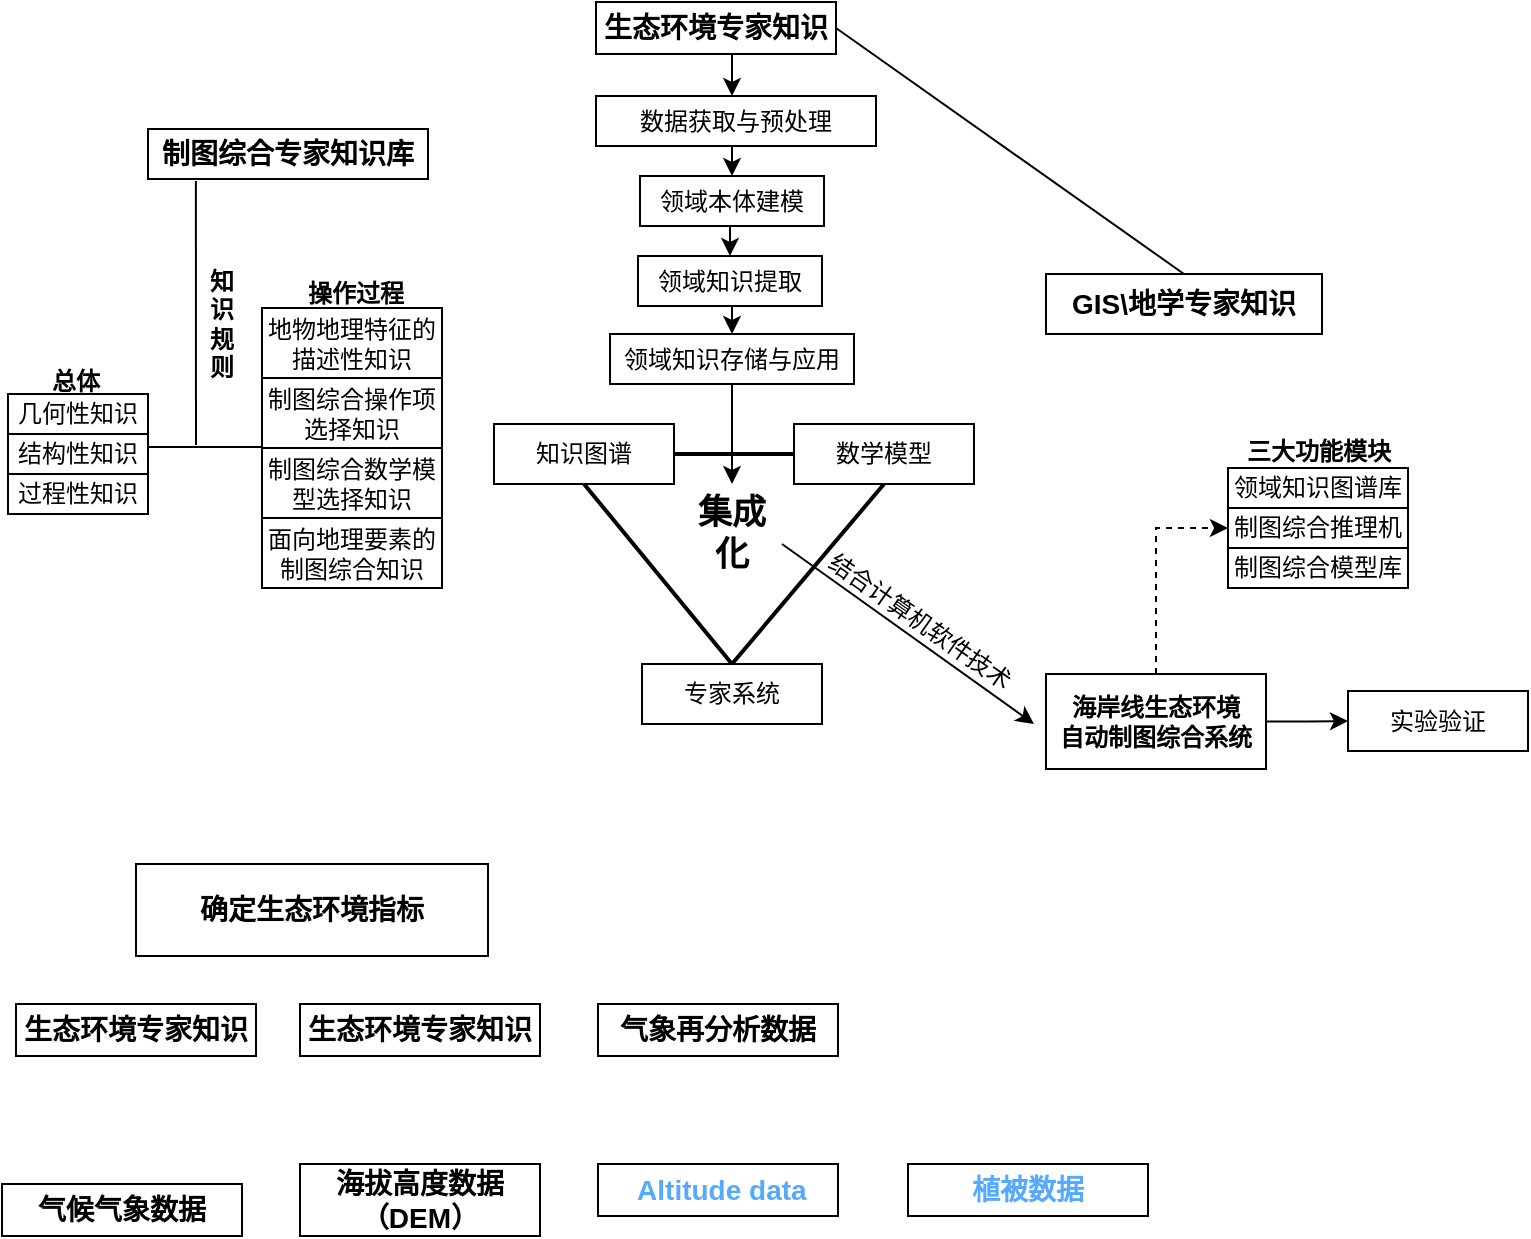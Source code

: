 <mxfile version="17.2.4" type="github">
  <diagram id="f9nh2O67XRx1jlFNAtA9" name="Page-1">
    <mxGraphModel dx="1422" dy="762" grid="1" gridSize="10" guides="1" tooltips="1" connect="1" arrows="1" fold="1" page="1" pageScale="1" pageWidth="827" pageHeight="1169" math="0" shadow="0">
      <root>
        <mxCell id="0" />
        <mxCell id="1" parent="0" />
        <mxCell id="btXaNMShb-G69O60CwIR-1" value="知识图谱" style="rounded=0;whiteSpace=wrap;html=1;" parent="1" vertex="1">
          <mxGeometry x="273" y="230" width="90" height="30" as="geometry" />
        </mxCell>
        <mxCell id="btXaNMShb-G69O60CwIR-2" value="数学模型" style="rounded=0;whiteSpace=wrap;html=1;" parent="1" vertex="1">
          <mxGeometry x="423" y="230" width="90" height="30" as="geometry" />
        </mxCell>
        <mxCell id="btXaNMShb-G69O60CwIR-3" value="专家系统" style="rounded=0;whiteSpace=wrap;html=1;" parent="1" vertex="1">
          <mxGeometry x="347" y="350" width="90" height="30" as="geometry" />
        </mxCell>
        <mxCell id="btXaNMShb-G69O60CwIR-5" value="&lt;span style=&quot;font-size: 10.5pt&quot;&gt;GIS\地学专家知识&lt;/span&gt;" style="rounded=0;whiteSpace=wrap;html=1;fontStyle=1" parent="1" vertex="1">
          <mxGeometry x="549" y="155" width="138" height="30" as="geometry" />
        </mxCell>
        <mxCell id="btXaNMShb-G69O60CwIR-6" value="&lt;span style=&quot;font-size: 10.5pt&quot;&gt;制图综合专家知识库&lt;/span&gt;" style="rounded=0;whiteSpace=wrap;html=1;fontStyle=1" parent="1" vertex="1">
          <mxGeometry x="100" y="82.5" width="140" height="25" as="geometry" />
        </mxCell>
        <mxCell id="btXaNMShb-G69O60CwIR-8" value="&lt;b style=&quot;font-size: 17px;&quot;&gt;集成化&lt;/b&gt;" style="text;html=1;strokeColor=none;fillColor=none;align=center;verticalAlign=middle;whiteSpace=wrap;rounded=0;dashed=1;fontSize=17;" parent="1" vertex="1">
          <mxGeometry x="367" y="275" width="50" height="20" as="geometry" />
        </mxCell>
        <mxCell id="btXaNMShb-G69O60CwIR-56" style="edgeStyle=orthogonalEdgeStyle;rounded=0;orthogonalLoop=1;jettySize=auto;html=1;exitX=0.5;exitY=1;exitDx=0;exitDy=0;entryX=0.5;entryY=0;entryDx=0;entryDy=0;fontSize=12;" parent="1" edge="1">
          <mxGeometry relative="1" as="geometry">
            <mxPoint x="389" y="45" as="sourcePoint" />
            <mxPoint x="392" y="66" as="targetPoint" />
          </mxGeometry>
        </mxCell>
        <mxCell id="btXaNMShb-G69O60CwIR-10" value="&lt;span style=&quot;font-size: 10.5pt&quot;&gt;生态环境专家知识&lt;/span&gt;" style="rounded=0;whiteSpace=wrap;html=1;fontStyle=1" parent="1" vertex="1">
          <mxGeometry x="324" y="19" width="120" height="26" as="geometry" />
        </mxCell>
        <mxCell id="btXaNMShb-G69O60CwIR-11" value="" style="endArrow=none;html=1;strokeWidth=2;rounded=0;exitX=0.5;exitY=1;exitDx=0;exitDy=0;entryX=0.5;entryY=0;entryDx=0;entryDy=0;" parent="1" source="btXaNMShb-G69O60CwIR-1" target="btXaNMShb-G69O60CwIR-3" edge="1">
          <mxGeometry width="50" height="50" relative="1" as="geometry">
            <mxPoint x="303" y="400" as="sourcePoint" />
            <mxPoint x="353" y="350" as="targetPoint" />
          </mxGeometry>
        </mxCell>
        <mxCell id="btXaNMShb-G69O60CwIR-12" value="" style="endArrow=none;html=1;strokeWidth=2;rounded=0;exitX=1;exitY=0.5;exitDx=0;exitDy=0;entryX=0;entryY=0.5;entryDx=0;entryDy=0;" parent="1" source="btXaNMShb-G69O60CwIR-1" target="btXaNMShb-G69O60CwIR-2" edge="1">
          <mxGeometry width="50" height="50" relative="1" as="geometry">
            <mxPoint x="328" y="270" as="sourcePoint" />
            <mxPoint x="402" y="360" as="targetPoint" />
          </mxGeometry>
        </mxCell>
        <mxCell id="btXaNMShb-G69O60CwIR-13" value="" style="endArrow=none;html=1;strokeWidth=2;rounded=0;exitX=0.5;exitY=1;exitDx=0;exitDy=0;entryX=0.5;entryY=0;entryDx=0;entryDy=0;" parent="1" source="btXaNMShb-G69O60CwIR-2" target="btXaNMShb-G69O60CwIR-3" edge="1">
          <mxGeometry width="50" height="50" relative="1" as="geometry">
            <mxPoint x="328" y="270" as="sourcePoint" />
            <mxPoint x="402" y="360" as="targetPoint" />
          </mxGeometry>
        </mxCell>
        <mxCell id="btXaNMShb-G69O60CwIR-26" style="edgeStyle=orthogonalEdgeStyle;rounded=0;orthogonalLoop=1;jettySize=auto;html=1;exitX=1;exitY=0.5;exitDx=0;exitDy=0;entryX=0;entryY=0.5;entryDx=0;entryDy=0;fontSize=12;" parent="1" source="btXaNMShb-G69O60CwIR-14" target="btXaNMShb-G69O60CwIR-25" edge="1">
          <mxGeometry relative="1" as="geometry" />
        </mxCell>
        <mxCell id="btXaNMShb-G69O60CwIR-43" style="edgeStyle=orthogonalEdgeStyle;rounded=0;orthogonalLoop=1;jettySize=auto;html=1;exitX=0.5;exitY=0;exitDx=0;exitDy=0;entryX=0;entryY=0.5;entryDx=0;entryDy=0;fontSize=12;dashed=1;" parent="1" source="btXaNMShb-G69O60CwIR-14" target="btXaNMShb-G69O60CwIR-38" edge="1">
          <mxGeometry relative="1" as="geometry" />
        </mxCell>
        <mxCell id="btXaNMShb-G69O60CwIR-14" value="海岸线生态环境&lt;br&gt;自动制图综合系统" style="rounded=0;whiteSpace=wrap;html=1;fontStyle=1" parent="1" vertex="1">
          <mxGeometry x="549" y="355" width="110" height="47.5" as="geometry" />
        </mxCell>
        <mxCell id="btXaNMShb-G69O60CwIR-15" value="几何性知识" style="rounded=0;whiteSpace=wrap;html=1;" parent="1" vertex="1">
          <mxGeometry x="30" y="215" width="70" height="20" as="geometry" />
        </mxCell>
        <mxCell id="btXaNMShb-G69O60CwIR-16" value="结构性知识" style="rounded=0;whiteSpace=wrap;html=1;" parent="1" vertex="1">
          <mxGeometry x="30" y="235" width="70" height="20" as="geometry" />
        </mxCell>
        <mxCell id="btXaNMShb-G69O60CwIR-17" value="过程性知识" style="rounded=0;whiteSpace=wrap;html=1;" parent="1" vertex="1">
          <mxGeometry x="30" y="255" width="70" height="20" as="geometry" />
        </mxCell>
        <mxCell id="btXaNMShb-G69O60CwIR-18" value="地物地理特征的描述性知识" style="rounded=0;whiteSpace=wrap;html=1;" parent="1" vertex="1">
          <mxGeometry x="157" y="172" width="90" height="35" as="geometry" />
        </mxCell>
        <mxCell id="btXaNMShb-G69O60CwIR-20" value="制图综合操作项选择知识" style="rounded=0;whiteSpace=wrap;html=1;" parent="1" vertex="1">
          <mxGeometry x="157" y="207" width="90" height="35" as="geometry" />
        </mxCell>
        <mxCell id="btXaNMShb-G69O60CwIR-21" value="制图综合数学模型选择知识" style="rounded=0;whiteSpace=wrap;html=1;" parent="1" vertex="1">
          <mxGeometry x="157" y="242" width="90" height="35" as="geometry" />
        </mxCell>
        <mxCell id="btXaNMShb-G69O60CwIR-22" value="面向地理要素的制图综合知识" style="rounded=0;whiteSpace=wrap;html=1;" parent="1" vertex="1">
          <mxGeometry x="157" y="277" width="90" height="35" as="geometry" />
        </mxCell>
        <mxCell id="btXaNMShb-G69O60CwIR-23" value="" style="endArrow=classic;html=1;rounded=0;fontSize=17;exitX=1;exitY=0.75;exitDx=0;exitDy=0;" parent="1" source="btXaNMShb-G69O60CwIR-8" edge="1">
          <mxGeometry width="50" height="50" relative="1" as="geometry">
            <mxPoint x="303" y="280" as="sourcePoint" />
            <mxPoint x="543" y="380" as="targetPoint" />
          </mxGeometry>
        </mxCell>
        <mxCell id="btXaNMShb-G69O60CwIR-24" value="结合计算机软件技术" style="text;html=1;strokeColor=none;fillColor=none;align=center;verticalAlign=middle;whiteSpace=wrap;rounded=0;dashed=1;fontSize=12;rotation=35;" parent="1" vertex="1">
          <mxGeometry x="423" y="314" width="126" height="30" as="geometry" />
        </mxCell>
        <mxCell id="btXaNMShb-G69O60CwIR-25" value="实验验证" style="rounded=0;whiteSpace=wrap;html=1;" parent="1" vertex="1">
          <mxGeometry x="700" y="363.5" width="90" height="30" as="geometry" />
        </mxCell>
        <mxCell id="btXaNMShb-G69O60CwIR-30" value="" style="endArrow=none;html=1;rounded=0;fontSize=12;entryX=0.171;entryY=1.08;entryDx=0;entryDy=0;entryPerimeter=0;" parent="1" edge="1">
          <mxGeometry width="50" height="50" relative="1" as="geometry">
            <mxPoint x="124" y="240.5" as="sourcePoint" />
            <mxPoint x="123.94" y="108.5" as="targetPoint" />
          </mxGeometry>
        </mxCell>
        <mxCell id="btXaNMShb-G69O60CwIR-31" value="" style="endArrow=none;html=1;rounded=0;fontSize=12;" parent="1" edge="1">
          <mxGeometry width="50" height="50" relative="1" as="geometry">
            <mxPoint x="157" y="241.5" as="sourcePoint" />
            <mxPoint x="127" y="241.5" as="targetPoint" />
          </mxGeometry>
        </mxCell>
        <mxCell id="btXaNMShb-G69O60CwIR-32" value="" style="endArrow=none;html=1;rounded=0;fontSize=12;" parent="1" edge="1">
          <mxGeometry width="50" height="50" relative="1" as="geometry">
            <mxPoint x="127" y="241.5" as="sourcePoint" />
            <mxPoint x="100" y="241.5" as="targetPoint" />
          </mxGeometry>
        </mxCell>
        <mxCell id="btXaNMShb-G69O60CwIR-33" value="知识规则" style="text;html=1;strokeColor=none;fillColor=none;align=center;verticalAlign=middle;whiteSpace=wrap;rounded=0;dashed=1;fontSize=12;fontStyle=1" parent="1" vertex="1">
          <mxGeometry x="127" y="131.5" width="20" height="96.5" as="geometry" />
        </mxCell>
        <mxCell id="btXaNMShb-G69O60CwIR-34" value="总体" style="text;html=1;strokeColor=none;fillColor=none;align=center;verticalAlign=middle;whiteSpace=wrap;rounded=0;dashed=1;fontSize=12;fontStyle=1" parent="1" vertex="1">
          <mxGeometry x="34" y="193.5" width="60" height="30" as="geometry" />
        </mxCell>
        <mxCell id="btXaNMShb-G69O60CwIR-35" value="操作过程" style="text;html=1;strokeColor=none;fillColor=none;align=center;verticalAlign=middle;whiteSpace=wrap;rounded=0;dashed=1;fontSize=12;fontStyle=1" parent="1" vertex="1">
          <mxGeometry x="174" y="150" width="60" height="30" as="geometry" />
        </mxCell>
        <mxCell id="btXaNMShb-G69O60CwIR-38" value="制图综合推理机" style="rounded=0;whiteSpace=wrap;html=1;" parent="1" vertex="1">
          <mxGeometry x="640" y="272" width="90" height="20" as="geometry" />
        </mxCell>
        <mxCell id="btXaNMShb-G69O60CwIR-39" value="制图综合模型库" style="rounded=0;whiteSpace=wrap;html=1;" parent="1" vertex="1">
          <mxGeometry x="640" y="292" width="90" height="20" as="geometry" />
        </mxCell>
        <mxCell id="btXaNMShb-G69O60CwIR-42" value="领域知识图谱库" style="rounded=0;whiteSpace=wrap;html=1;" parent="1" vertex="1">
          <mxGeometry x="640" y="252" width="90" height="20" as="geometry" />
        </mxCell>
        <mxCell id="btXaNMShb-G69O60CwIR-44" value="三大功能模块" style="text;html=1;strokeColor=none;fillColor=none;align=center;verticalAlign=middle;whiteSpace=wrap;rounded=0;dashed=1;fontSize=12;fontStyle=1" parent="1" vertex="1">
          <mxGeometry x="644.5" y="228.5" width="81" height="30" as="geometry" />
        </mxCell>
        <mxCell id="btXaNMShb-G69O60CwIR-53" style="edgeStyle=orthogonalEdgeStyle;rounded=0;orthogonalLoop=1;jettySize=auto;html=1;exitX=0.5;exitY=1;exitDx=0;exitDy=0;entryX=0.5;entryY=0;entryDx=0;entryDy=0;fontSize=12;" parent="1" source="btXaNMShb-G69O60CwIR-46" target="btXaNMShb-G69O60CwIR-48" edge="1">
          <mxGeometry relative="1" as="geometry" />
        </mxCell>
        <mxCell id="btXaNMShb-G69O60CwIR-46" value="&lt;span style=&quot;text-align: left&quot;&gt;数据获取与预处理&lt;/span&gt;" style="rounded=0;whiteSpace=wrap;html=1;" parent="1" vertex="1">
          <mxGeometry x="324" y="66" width="140" height="25" as="geometry" />
        </mxCell>
        <mxCell id="btXaNMShb-G69O60CwIR-54" style="edgeStyle=orthogonalEdgeStyle;rounded=0;orthogonalLoop=1;jettySize=auto;html=1;exitX=0.5;exitY=1;exitDx=0;exitDy=0;entryX=0.5;entryY=0;entryDx=0;entryDy=0;fontSize=12;" parent="1" source="btXaNMShb-G69O60CwIR-48" target="btXaNMShb-G69O60CwIR-51" edge="1">
          <mxGeometry relative="1" as="geometry" />
        </mxCell>
        <mxCell id="btXaNMShb-G69O60CwIR-48" value="领域本体建模" style="rounded=0;whiteSpace=wrap;html=1;" parent="1" vertex="1">
          <mxGeometry x="346" y="106" width="92" height="25" as="geometry" />
        </mxCell>
        <mxCell id="btXaNMShb-G69O60CwIR-60" style="edgeStyle=orthogonalEdgeStyle;rounded=0;orthogonalLoop=1;jettySize=auto;html=1;exitX=0.5;exitY=1;exitDx=0;exitDy=0;entryX=0.5;entryY=0;entryDx=0;entryDy=0;fontSize=12;" parent="1" source="btXaNMShb-G69O60CwIR-51" target="btXaNMShb-G69O60CwIR-52" edge="1">
          <mxGeometry relative="1" as="geometry" />
        </mxCell>
        <mxCell id="btXaNMShb-G69O60CwIR-51" value="&lt;span style=&quot;text-align: left&quot;&gt;领域知识提取&lt;/span&gt;" style="rounded=0;whiteSpace=wrap;html=1;" parent="1" vertex="1">
          <mxGeometry x="345" y="146" width="92" height="25" as="geometry" />
        </mxCell>
        <mxCell id="btXaNMShb-G69O60CwIR-61" style="edgeStyle=orthogonalEdgeStyle;rounded=0;orthogonalLoop=1;jettySize=auto;html=1;exitX=0.5;exitY=1;exitDx=0;exitDy=0;fontSize=12;" parent="1" source="btXaNMShb-G69O60CwIR-52" edge="1">
          <mxGeometry relative="1" as="geometry">
            <mxPoint x="392" y="260" as="targetPoint" />
          </mxGeometry>
        </mxCell>
        <mxCell id="btXaNMShb-G69O60CwIR-52" value="&lt;span style=&quot;text-align: left&quot;&gt;领域知识存储与应用&lt;/span&gt;" style="rounded=0;whiteSpace=wrap;html=1;" parent="1" vertex="1">
          <mxGeometry x="331" y="185" width="122" height="25" as="geometry" />
        </mxCell>
        <mxCell id="btXaNMShb-G69O60CwIR-59" value="" style="endArrow=none;html=1;rounded=0;fontSize=12;entryX=1;entryY=0.5;entryDx=0;entryDy=0;exitX=0.5;exitY=0;exitDx=0;exitDy=0;" parent="1" source="btXaNMShb-G69O60CwIR-5" target="btXaNMShb-G69O60CwIR-10" edge="1">
          <mxGeometry width="50" height="50" relative="1" as="geometry">
            <mxPoint x="173" y="171" as="sourcePoint" />
            <mxPoint x="339" y="42" as="targetPoint" />
          </mxGeometry>
        </mxCell>
        <mxCell id="mNMhUy1Ns1LMCJtfUMYA-1" value="&lt;span style=&quot;font-size: 10.5pt&quot;&gt;生态环境专家知识&lt;/span&gt;" style="rounded=0;whiteSpace=wrap;html=1;fontStyle=1" parent="1" vertex="1">
          <mxGeometry x="34" y="520" width="120" height="26" as="geometry" />
        </mxCell>
        <mxCell id="mNMhUy1Ns1LMCJtfUMYA-2" value="&lt;span style=&quot;font-size: 10.5pt&quot;&gt;生态环境专家知识&lt;/span&gt;" style="rounded=0;whiteSpace=wrap;html=1;fontStyle=1" parent="1" vertex="1">
          <mxGeometry x="176" y="520" width="120" height="26" as="geometry" />
        </mxCell>
        <mxCell id="mNMhUy1Ns1LMCJtfUMYA-3" value="&lt;span style=&quot;font-size: 14px&quot;&gt;气象再分析数据&lt;/span&gt;" style="rounded=0;whiteSpace=wrap;html=1;fontStyle=1" parent="1" vertex="1">
          <mxGeometry x="325" y="520" width="120" height="26" as="geometry" />
        </mxCell>
        <mxCell id="mNMhUy1Ns1LMCJtfUMYA-4" value="&lt;span style=&quot;font-size: 10.5pt&quot;&gt;确定生态环境指标&lt;/span&gt;" style="rounded=0;whiteSpace=wrap;html=1;fontStyle=1" parent="1" vertex="1">
          <mxGeometry x="94" y="450" width="176" height="46" as="geometry" />
        </mxCell>
        <mxCell id="mNMhUy1Ns1LMCJtfUMYA-5" value="&lt;span style=&quot;font-size: 10.5pt&quot;&gt;气候气象数据&lt;/span&gt;" style="rounded=0;whiteSpace=wrap;html=1;fontStyle=1" parent="1" vertex="1">
          <mxGeometry x="27" y="610" width="120" height="26" as="geometry" />
        </mxCell>
        <mxCell id="mNMhUy1Ns1LMCJtfUMYA-6" value="&lt;span style=&quot;font-size: 14px&quot;&gt;海拔高度数据（DEM）&lt;/span&gt;" style="rounded=0;whiteSpace=wrap;html=1;fontStyle=1" parent="1" vertex="1">
          <mxGeometry x="176" y="600" width="120" height="36" as="geometry" />
        </mxCell>
        <mxCell id="xQRPEbYZBzEpqnlL_op7-1" value="&lt;span style=&quot;font-size: 14px&quot;&gt;&lt;span class=&quot;easyScholarTranslationResult&quot; style=&quot;color: rgb(85 , 170 , 255) ; font-weight: bold&quot;&gt;&amp;nbsp;Altitude data  &lt;/span&gt;&lt;/span&gt;" style="rounded=0;whiteSpace=wrap;html=1;fontStyle=1" vertex="1" parent="1">
          <mxGeometry x="325" y="600" width="120" height="26" as="geometry" />
        </mxCell>
        <mxCell id="xQRPEbYZBzEpqnlL_op7-2" value="&lt;span style=&quot;font-size: 14px&quot;&gt;&lt;span class=&quot;easyScholarTranslationResult&quot; style=&quot;color: rgb(85 , 170 , 255) ; font-weight: bold&quot;&gt;植被数据&lt;/span&gt;&lt;/span&gt;" style="rounded=0;whiteSpace=wrap;html=1;fontStyle=1" vertex="1" parent="1">
          <mxGeometry x="480" y="600" width="120" height="26" as="geometry" />
        </mxCell>
      </root>
    </mxGraphModel>
  </diagram>
</mxfile>

